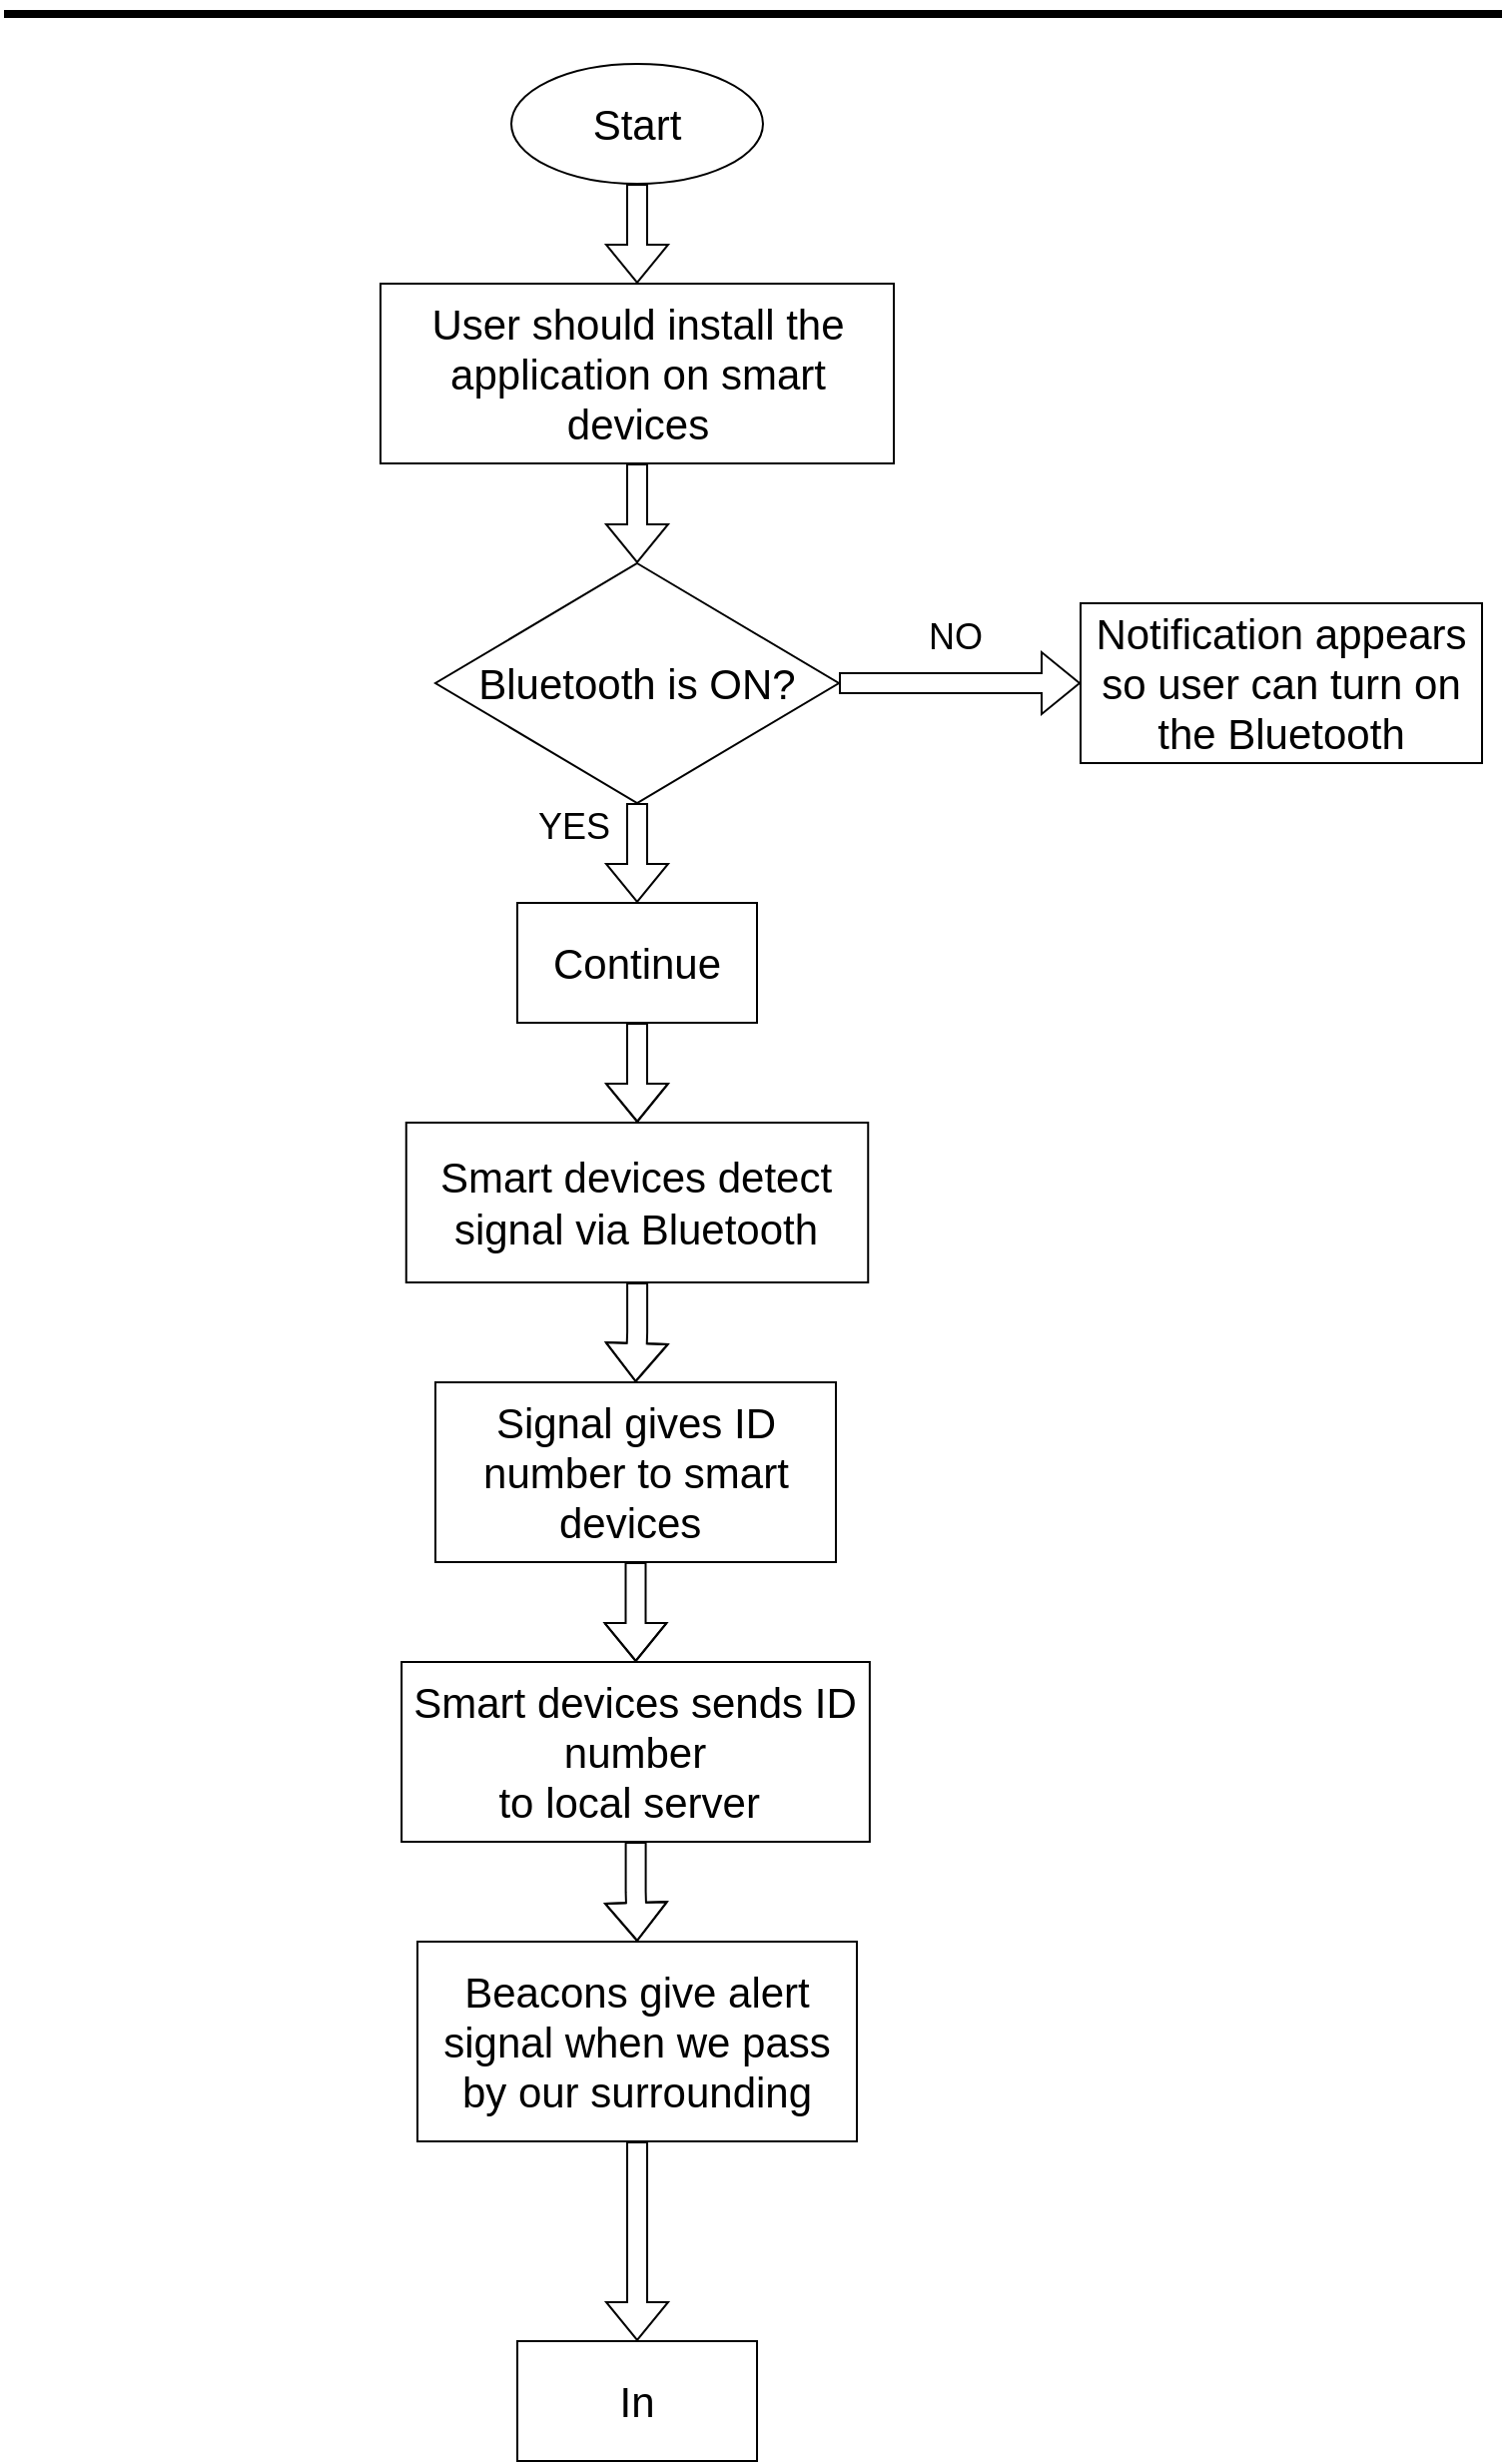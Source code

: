 <mxfile version="15.4.3" type="github">
  <diagram id="C5RBs43oDa-KdzZeNtuy" name="Page-1">
    <mxGraphModel dx="1224" dy="669" grid="1" gridSize="10" guides="1" tooltips="1" connect="1" arrows="1" fold="1" page="1" pageScale="1" pageWidth="827" pageHeight="1169" math="0" shadow="0">
      <root>
        <mxCell id="WIyWlLk6GJQsqaUBKTNV-0" />
        <mxCell id="WIyWlLk6GJQsqaUBKTNV-1" parent="WIyWlLk6GJQsqaUBKTNV-0" />
        <mxCell id="O2UF7IChX4cqMfmPYLJX-12" value="" style="edgeStyle=orthogonalEdgeStyle;shape=flexArrow;rounded=0;orthogonalLoop=1;jettySize=auto;html=1;fontSize=21;" edge="1" parent="WIyWlLk6GJQsqaUBKTNV-1" source="O2UF7IChX4cqMfmPYLJX-0" target="O2UF7IChX4cqMfmPYLJX-11">
          <mxGeometry relative="1" as="geometry" />
        </mxCell>
        <mxCell id="O2UF7IChX4cqMfmPYLJX-0" value="Start" style="ellipse;whiteSpace=wrap;html=1;fontSize=21;" vertex="1" parent="WIyWlLk6GJQsqaUBKTNV-1">
          <mxGeometry x="294" y="60" width="126" height="60" as="geometry" />
        </mxCell>
        <mxCell id="O2UF7IChX4cqMfmPYLJX-20" value="" style="edgeStyle=orthogonalEdgeStyle;shape=flexArrow;rounded=0;orthogonalLoop=1;jettySize=auto;html=1;fontSize=21;" edge="1" parent="WIyWlLk6GJQsqaUBKTNV-1" source="O2UF7IChX4cqMfmPYLJX-11" target="O2UF7IChX4cqMfmPYLJX-19">
          <mxGeometry relative="1" as="geometry" />
        </mxCell>
        <mxCell id="O2UF7IChX4cqMfmPYLJX-11" value="User should install the application on smart devices" style="whiteSpace=wrap;html=1;fontSize=21;" vertex="1" parent="WIyWlLk6GJQsqaUBKTNV-1">
          <mxGeometry x="228.5" y="170" width="257" height="90" as="geometry" />
        </mxCell>
        <mxCell id="O2UF7IChX4cqMfmPYLJX-22" value="" style="edgeStyle=orthogonalEdgeStyle;shape=flexArrow;rounded=0;orthogonalLoop=1;jettySize=auto;html=1;fontSize=21;" edge="1" parent="WIyWlLk6GJQsqaUBKTNV-1" source="O2UF7IChX4cqMfmPYLJX-19" target="O2UF7IChX4cqMfmPYLJX-21">
          <mxGeometry relative="1" as="geometry" />
        </mxCell>
        <mxCell id="O2UF7IChX4cqMfmPYLJX-24" value="" style="edgeStyle=orthogonalEdgeStyle;shape=flexArrow;rounded=0;orthogonalLoop=1;jettySize=auto;html=1;fontSize=21;" edge="1" parent="WIyWlLk6GJQsqaUBKTNV-1" source="O2UF7IChX4cqMfmPYLJX-19" target="O2UF7IChX4cqMfmPYLJX-23">
          <mxGeometry relative="1" as="geometry" />
        </mxCell>
        <mxCell id="O2UF7IChX4cqMfmPYLJX-19" value="Bluetooth is ON?" style="rhombus;whiteSpace=wrap;html=1;fontSize=21;" vertex="1" parent="WIyWlLk6GJQsqaUBKTNV-1">
          <mxGeometry x="256" y="310" width="202" height="120" as="geometry" />
        </mxCell>
        <mxCell id="O2UF7IChX4cqMfmPYLJX-28" value="" style="edgeStyle=orthogonalEdgeStyle;shape=flexArrow;rounded=0;orthogonalLoop=1;jettySize=auto;html=1;fontSize=18;" edge="1" parent="WIyWlLk6GJQsqaUBKTNV-1" source="O2UF7IChX4cqMfmPYLJX-21" target="O2UF7IChX4cqMfmPYLJX-27">
          <mxGeometry relative="1" as="geometry" />
        </mxCell>
        <mxCell id="O2UF7IChX4cqMfmPYLJX-21" value="Continue" style="whiteSpace=wrap;html=1;fontSize=21;" vertex="1" parent="WIyWlLk6GJQsqaUBKTNV-1">
          <mxGeometry x="297" y="480" width="120" height="60" as="geometry" />
        </mxCell>
        <mxCell id="O2UF7IChX4cqMfmPYLJX-23" value="Notification appears so user can turn on the Bluetooth" style="whiteSpace=wrap;html=1;fontSize=21;" vertex="1" parent="WIyWlLk6GJQsqaUBKTNV-1">
          <mxGeometry x="579" y="330" width="201" height="80" as="geometry" />
        </mxCell>
        <mxCell id="O2UF7IChX4cqMfmPYLJX-25" value="&lt;span style=&quot;font-weight: normal&quot;&gt;&lt;font style=&quot;font-size: 18px&quot;&gt;NO&lt;/font&gt;&lt;/span&gt;" style="text;strokeColor=none;fillColor=none;html=1;fontSize=24;fontStyle=1;verticalAlign=middle;align=center;" vertex="1" parent="WIyWlLk6GJQsqaUBKTNV-1">
          <mxGeometry x="485.5" y="330" width="60" height="30" as="geometry" />
        </mxCell>
        <mxCell id="O2UF7IChX4cqMfmPYLJX-26" value="&lt;span style=&quot;font-weight: normal&quot;&gt;&lt;font style=&quot;font-size: 18px&quot;&gt;YES&lt;/font&gt;&lt;/span&gt;" style="text;strokeColor=none;fillColor=none;html=1;fontSize=24;fontStyle=1;verticalAlign=middle;align=center;" vertex="1" parent="WIyWlLk6GJQsqaUBKTNV-1">
          <mxGeometry x="250" y="420" width="150" height="40" as="geometry" />
        </mxCell>
        <mxCell id="O2UF7IChX4cqMfmPYLJX-30" value="" style="edgeStyle=orthogonalEdgeStyle;shape=flexArrow;rounded=0;orthogonalLoop=1;jettySize=auto;html=1;fontSize=18;" edge="1" parent="WIyWlLk6GJQsqaUBKTNV-1" source="O2UF7IChX4cqMfmPYLJX-27" target="O2UF7IChX4cqMfmPYLJX-29">
          <mxGeometry relative="1" as="geometry" />
        </mxCell>
        <mxCell id="O2UF7IChX4cqMfmPYLJX-27" value="Smart devices detect signal via Bluetooth" style="whiteSpace=wrap;html=1;fontSize=21;" vertex="1" parent="WIyWlLk6GJQsqaUBKTNV-1">
          <mxGeometry x="241.38" y="590" width="231.25" height="80" as="geometry" />
        </mxCell>
        <mxCell id="O2UF7IChX4cqMfmPYLJX-33" value="" style="edgeStyle=orthogonalEdgeStyle;shape=flexArrow;rounded=0;orthogonalLoop=1;jettySize=auto;html=1;fontSize=18;" edge="1" parent="WIyWlLk6GJQsqaUBKTNV-1" source="O2UF7IChX4cqMfmPYLJX-29" target="O2UF7IChX4cqMfmPYLJX-32">
          <mxGeometry relative="1" as="geometry" />
        </mxCell>
        <mxCell id="O2UF7IChX4cqMfmPYLJX-29" value="Signal gives ID number to smart devices&amp;nbsp;" style="whiteSpace=wrap;html=1;fontSize=21;" vertex="1" parent="WIyWlLk6GJQsqaUBKTNV-1">
          <mxGeometry x="256" y="720" width="200.5" height="90" as="geometry" />
        </mxCell>
        <mxCell id="O2UF7IChX4cqMfmPYLJX-35" value="" style="edgeStyle=orthogonalEdgeStyle;shape=flexArrow;rounded=0;orthogonalLoop=1;jettySize=auto;html=1;fontSize=18;" edge="1" parent="WIyWlLk6GJQsqaUBKTNV-1" source="O2UF7IChX4cqMfmPYLJX-32" target="O2UF7IChX4cqMfmPYLJX-34">
          <mxGeometry relative="1" as="geometry" />
        </mxCell>
        <mxCell id="O2UF7IChX4cqMfmPYLJX-32" value="Smart devices sends ID number&lt;br&gt;to local server&amp;nbsp;" style="whiteSpace=wrap;html=1;fontSize=21;" vertex="1" parent="WIyWlLk6GJQsqaUBKTNV-1">
          <mxGeometry x="239.06" y="860" width="234.38" height="90" as="geometry" />
        </mxCell>
        <mxCell id="O2UF7IChX4cqMfmPYLJX-37" value="" style="edgeStyle=orthogonalEdgeStyle;shape=flexArrow;rounded=0;orthogonalLoop=1;jettySize=auto;html=1;fontSize=18;" edge="1" parent="WIyWlLk6GJQsqaUBKTNV-1" source="O2UF7IChX4cqMfmPYLJX-34" target="O2UF7IChX4cqMfmPYLJX-36">
          <mxGeometry relative="1" as="geometry" />
        </mxCell>
        <mxCell id="O2UF7IChX4cqMfmPYLJX-34" value="Beacons give alert signal when we pass by our surrounding" style="whiteSpace=wrap;html=1;fontSize=21;" vertex="1" parent="WIyWlLk6GJQsqaUBKTNV-1">
          <mxGeometry x="247.01" y="1000" width="220" height="100" as="geometry" />
        </mxCell>
        <mxCell id="O2UF7IChX4cqMfmPYLJX-36" value="In" style="whiteSpace=wrap;html=1;fontSize=21;" vertex="1" parent="WIyWlLk6GJQsqaUBKTNV-1">
          <mxGeometry x="297.01" y="1200" width="120" height="60" as="geometry" />
        </mxCell>
        <mxCell id="O2UF7IChX4cqMfmPYLJX-38" value="" style="line;strokeWidth=4;html=1;perimeter=backbonePerimeter;points=[];outlineConnect=0;fontSize=18;" vertex="1" parent="WIyWlLk6GJQsqaUBKTNV-1">
          <mxGeometry x="40" y="30" width="750" height="10" as="geometry" />
        </mxCell>
      </root>
    </mxGraphModel>
  </diagram>
</mxfile>
